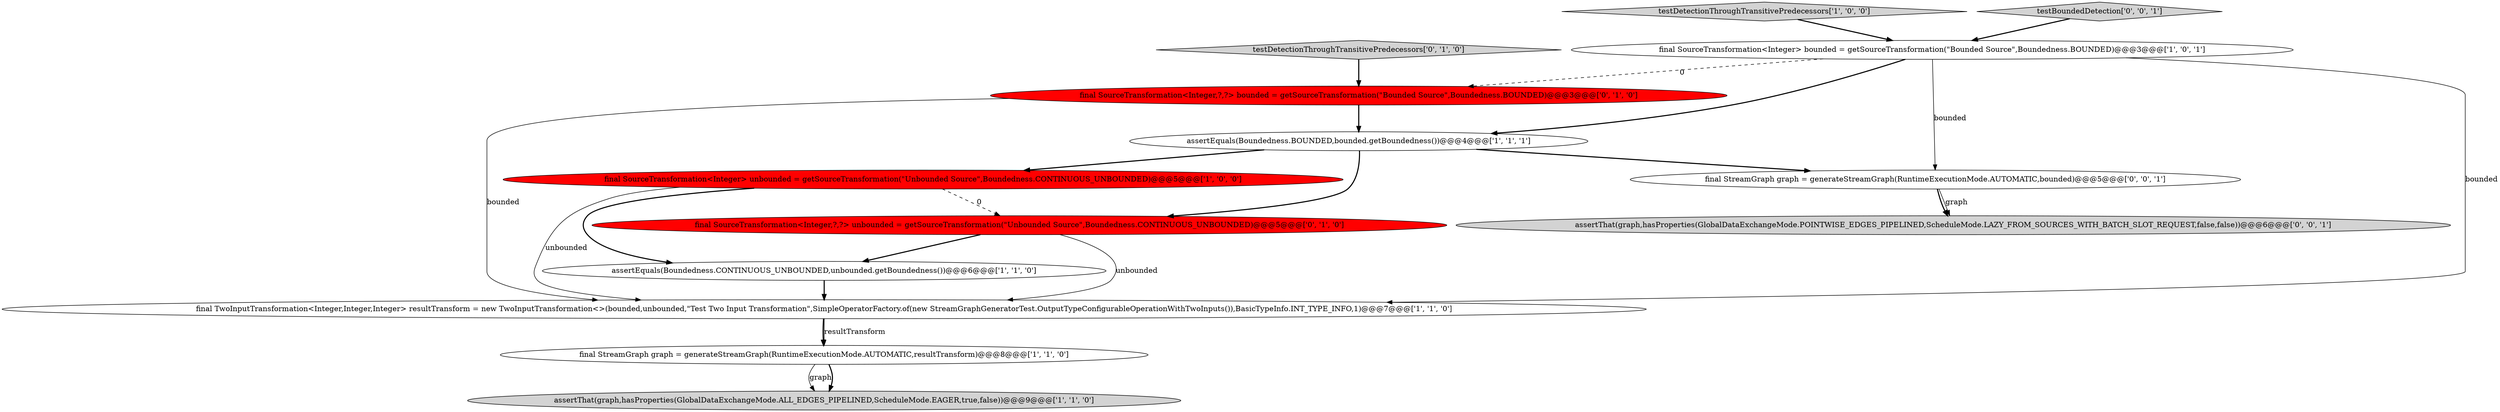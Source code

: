 digraph {
1 [style = filled, label = "final StreamGraph graph = generateStreamGraph(RuntimeExecutionMode.AUTOMATIC,resultTransform)@@@8@@@['1', '1', '0']", fillcolor = white, shape = ellipse image = "AAA0AAABBB1BBB"];
0 [style = filled, label = "testDetectionThroughTransitivePredecessors['1', '0', '0']", fillcolor = lightgray, shape = diamond image = "AAA0AAABBB1BBB"];
7 [style = filled, label = "assertThat(graph,hasProperties(GlobalDataExchangeMode.ALL_EDGES_PIPELINED,ScheduleMode.EAGER,true,false))@@@9@@@['1', '1', '0']", fillcolor = lightgray, shape = ellipse image = "AAA0AAABBB1BBB"];
2 [style = filled, label = "final TwoInputTransformation<Integer,Integer,Integer> resultTransform = new TwoInputTransformation<>(bounded,unbounded,\"Test Two Input Transformation\",SimpleOperatorFactory.of(new StreamGraphGeneratorTest.OutputTypeConfigurableOperationWithTwoInputs()),BasicTypeInfo.INT_TYPE_INFO,1)@@@7@@@['1', '1', '0']", fillcolor = white, shape = ellipse image = "AAA0AAABBB1BBB"];
6 [style = filled, label = "assertEquals(Boundedness.CONTINUOUS_UNBOUNDED,unbounded.getBoundedness())@@@6@@@['1', '1', '0']", fillcolor = white, shape = ellipse image = "AAA0AAABBB1BBB"];
11 [style = filled, label = "testBoundedDetection['0', '0', '1']", fillcolor = lightgray, shape = diamond image = "AAA0AAABBB3BBB"];
9 [style = filled, label = "testDetectionThroughTransitivePredecessors['0', '1', '0']", fillcolor = lightgray, shape = diamond image = "AAA0AAABBB2BBB"];
4 [style = filled, label = "final SourceTransformation<Integer> bounded = getSourceTransformation(\"Bounded Source\",Boundedness.BOUNDED)@@@3@@@['1', '0', '1']", fillcolor = white, shape = ellipse image = "AAA0AAABBB1BBB"];
10 [style = filled, label = "final SourceTransformation<Integer,?,?> unbounded = getSourceTransformation(\"Unbounded Source\",Boundedness.CONTINUOUS_UNBOUNDED)@@@5@@@['0', '1', '0']", fillcolor = red, shape = ellipse image = "AAA1AAABBB2BBB"];
12 [style = filled, label = "assertThat(graph,hasProperties(GlobalDataExchangeMode.POINTWISE_EDGES_PIPELINED,ScheduleMode.LAZY_FROM_SOURCES_WITH_BATCH_SLOT_REQUEST,false,false))@@@6@@@['0', '0', '1']", fillcolor = lightgray, shape = ellipse image = "AAA0AAABBB3BBB"];
8 [style = filled, label = "final SourceTransformation<Integer,?,?> bounded = getSourceTransformation(\"Bounded Source\",Boundedness.BOUNDED)@@@3@@@['0', '1', '0']", fillcolor = red, shape = ellipse image = "AAA1AAABBB2BBB"];
5 [style = filled, label = "assertEquals(Boundedness.BOUNDED,bounded.getBoundedness())@@@4@@@['1', '1', '1']", fillcolor = white, shape = ellipse image = "AAA0AAABBB1BBB"];
13 [style = filled, label = "final StreamGraph graph = generateStreamGraph(RuntimeExecutionMode.AUTOMATIC,bounded)@@@5@@@['0', '0', '1']", fillcolor = white, shape = ellipse image = "AAA0AAABBB3BBB"];
3 [style = filled, label = "final SourceTransformation<Integer> unbounded = getSourceTransformation(\"Unbounded Source\",Boundedness.CONTINUOUS_UNBOUNDED)@@@5@@@['1', '0', '0']", fillcolor = red, shape = ellipse image = "AAA1AAABBB1BBB"];
5->3 [style = bold, label=""];
5->10 [style = bold, label=""];
4->13 [style = solid, label="bounded"];
2->1 [style = bold, label=""];
11->4 [style = bold, label=""];
1->7 [style = solid, label="graph"];
3->6 [style = bold, label=""];
3->2 [style = solid, label="unbounded"];
4->2 [style = solid, label="bounded"];
9->8 [style = bold, label=""];
1->7 [style = bold, label=""];
10->6 [style = bold, label=""];
6->2 [style = bold, label=""];
13->12 [style = bold, label=""];
2->1 [style = solid, label="resultTransform"];
8->5 [style = bold, label=""];
0->4 [style = bold, label=""];
5->13 [style = bold, label=""];
4->8 [style = dashed, label="0"];
13->12 [style = solid, label="graph"];
3->10 [style = dashed, label="0"];
4->5 [style = bold, label=""];
8->2 [style = solid, label="bounded"];
10->2 [style = solid, label="unbounded"];
}
